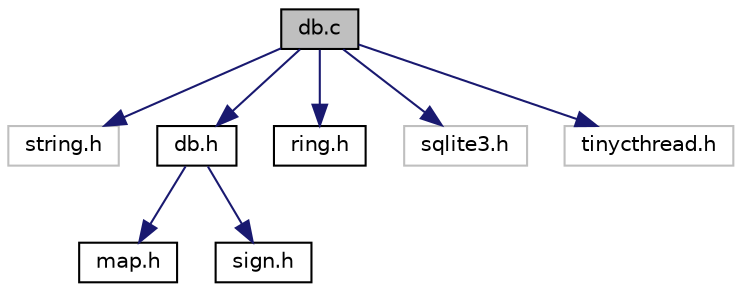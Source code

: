 digraph "db.c"
{
  edge [fontname="Helvetica",fontsize="10",labelfontname="Helvetica",labelfontsize="10"];
  node [fontname="Helvetica",fontsize="10",shape=record];
  Node1 [label="db.c",height=0.2,width=0.4,color="black", fillcolor="grey75", style="filled", fontcolor="black"];
  Node1 -> Node2 [color="midnightblue",fontsize="10",style="solid",fontname="Helvetica"];
  Node2 [label="string.h",height=0.2,width=0.4,color="grey75", fillcolor="white", style="filled"];
  Node1 -> Node3 [color="midnightblue",fontsize="10",style="solid",fontname="Helvetica"];
  Node3 [label="db.h",height=0.2,width=0.4,color="black", fillcolor="white", style="filled",URL="$db_8h.html"];
  Node3 -> Node4 [color="midnightblue",fontsize="10",style="solid",fontname="Helvetica"];
  Node4 [label="map.h",height=0.2,width=0.4,color="black", fillcolor="white", style="filled",URL="$map_8h.html"];
  Node3 -> Node5 [color="midnightblue",fontsize="10",style="solid",fontname="Helvetica"];
  Node5 [label="sign.h",height=0.2,width=0.4,color="black", fillcolor="white", style="filled",URL="$sign_8h.html"];
  Node1 -> Node6 [color="midnightblue",fontsize="10",style="solid",fontname="Helvetica"];
  Node6 [label="ring.h",height=0.2,width=0.4,color="black", fillcolor="white", style="filled",URL="$ring_8h.html"];
  Node1 -> Node7 [color="midnightblue",fontsize="10",style="solid",fontname="Helvetica"];
  Node7 [label="sqlite3.h",height=0.2,width=0.4,color="grey75", fillcolor="white", style="filled"];
  Node1 -> Node8 [color="midnightblue",fontsize="10",style="solid",fontname="Helvetica"];
  Node8 [label="tinycthread.h",height=0.2,width=0.4,color="grey75", fillcolor="white", style="filled"];
}
